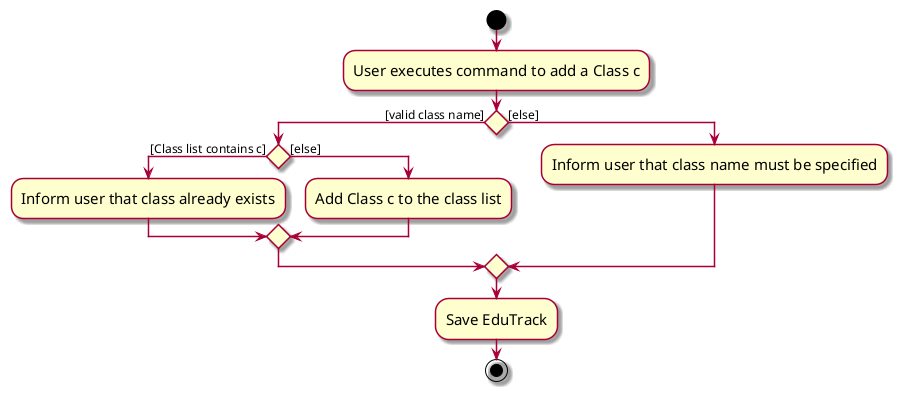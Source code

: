 @startuml
skin rose
skinparam ActivityFontSize 15
skinparam ArrowFontSize 12

start
:User executes command to add a Class c;
if () then ([valid class name])
  if () then ([Class list contains c])
      :Inform user that class already exists;
    else ([else])
      :Add Class c to the class list;
    endif
else ([else])
    :Inform user that class name must be specified;
endif
:Save EduTrack;
stop
@enduml